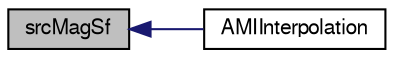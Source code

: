 digraph "srcMagSf"
{
  bgcolor="transparent";
  edge [fontname="FreeSans",fontsize="10",labelfontname="FreeSans",labelfontsize="10"];
  node [fontname="FreeSans",fontsize="10",shape=record];
  rankdir="LR";
  Node364 [label="srcMagSf",height=0.2,width=0.4,color="black", fillcolor="grey75", style="filled", fontcolor="black"];
  Node364 -> Node365 [dir="back",color="midnightblue",fontsize="10",style="solid",fontname="FreeSans"];
  Node365 [label="AMIInterpolation",height=0.2,width=0.4,color="black",URL="$a24866.html#a92942b9e76cd71067cd6fe144911ebb1",tooltip="Construct from agglomeration of AMIInterpolation. Agglomeration. "];
}

